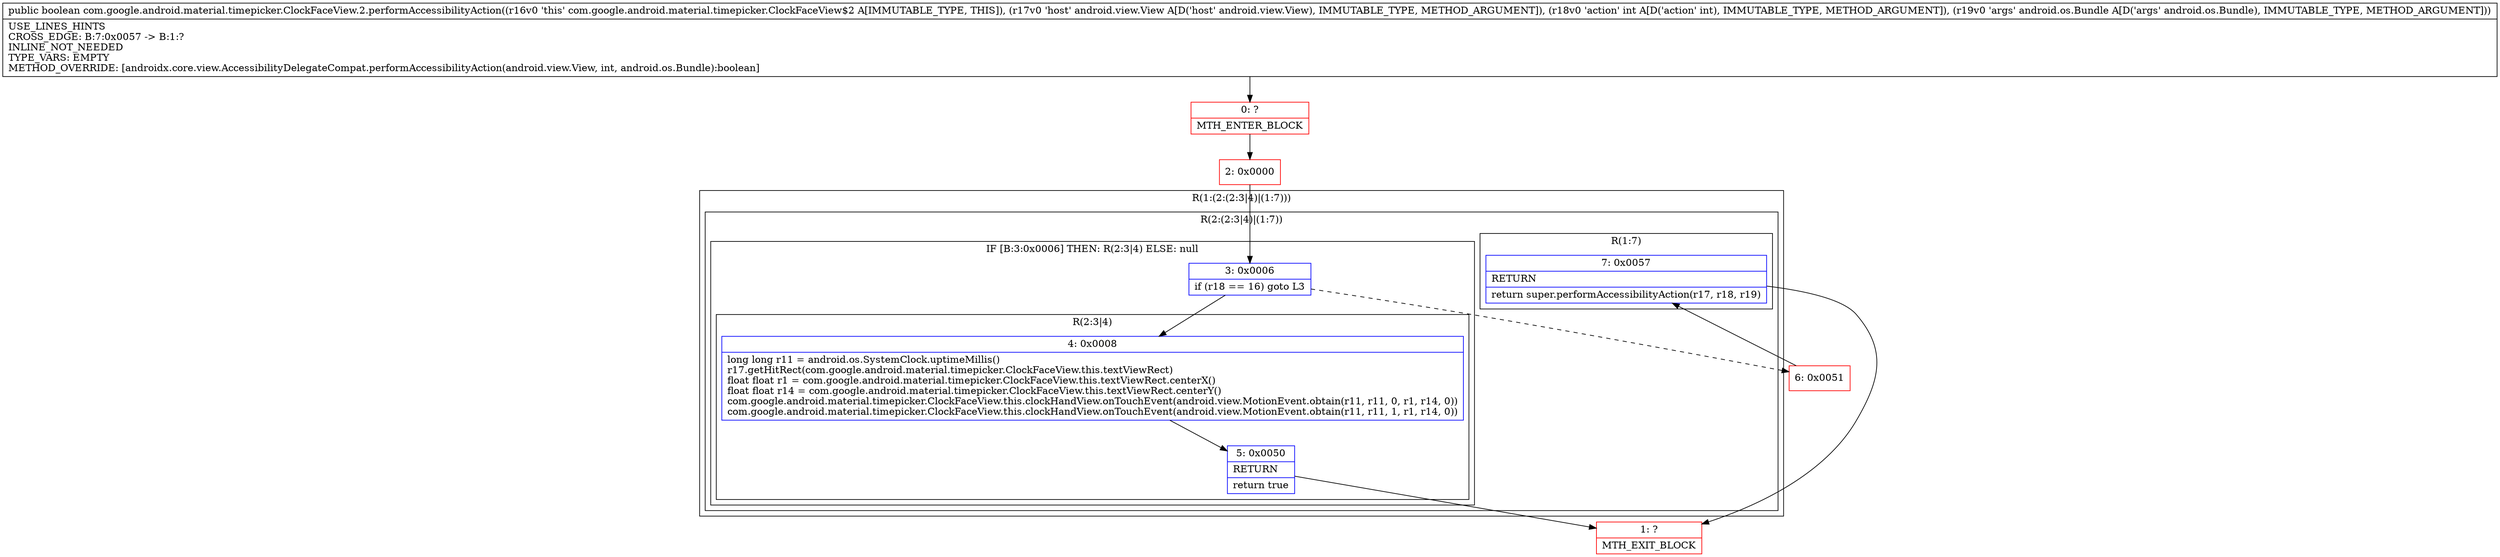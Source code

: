 digraph "CFG forcom.google.android.material.timepicker.ClockFaceView.2.performAccessibilityAction(Landroid\/view\/View;ILandroid\/os\/Bundle;)Z" {
subgraph cluster_Region_703793495 {
label = "R(1:(2:(2:3|4)|(1:7)))";
node [shape=record,color=blue];
subgraph cluster_Region_945147757 {
label = "R(2:(2:3|4)|(1:7))";
node [shape=record,color=blue];
subgraph cluster_IfRegion_1307415603 {
label = "IF [B:3:0x0006] THEN: R(2:3|4) ELSE: null";
node [shape=record,color=blue];
Node_3 [shape=record,label="{3\:\ 0x0006|if (r18 == 16) goto L3\l}"];
subgraph cluster_Region_1707892638 {
label = "R(2:3|4)";
node [shape=record,color=blue];
Node_4 [shape=record,label="{4\:\ 0x0008|long long r11 = android.os.SystemClock.uptimeMillis()\lr17.getHitRect(com.google.android.material.timepicker.ClockFaceView.this.textViewRect)\lfloat float r1 = com.google.android.material.timepicker.ClockFaceView.this.textViewRect.centerX()\lfloat float r14 = com.google.android.material.timepicker.ClockFaceView.this.textViewRect.centerY()\lcom.google.android.material.timepicker.ClockFaceView.this.clockHandView.onTouchEvent(android.view.MotionEvent.obtain(r11, r11, 0, r1, r14, 0))\lcom.google.android.material.timepicker.ClockFaceView.this.clockHandView.onTouchEvent(android.view.MotionEvent.obtain(r11, r11, 1, r1, r14, 0))\l}"];
Node_5 [shape=record,label="{5\:\ 0x0050|RETURN\l|return true\l}"];
}
}
subgraph cluster_Region_1268842031 {
label = "R(1:7)";
node [shape=record,color=blue];
Node_7 [shape=record,label="{7\:\ 0x0057|RETURN\l|return super.performAccessibilityAction(r17, r18, r19)\l}"];
}
}
}
Node_0 [shape=record,color=red,label="{0\:\ ?|MTH_ENTER_BLOCK\l}"];
Node_2 [shape=record,color=red,label="{2\:\ 0x0000}"];
Node_1 [shape=record,color=red,label="{1\:\ ?|MTH_EXIT_BLOCK\l}"];
Node_6 [shape=record,color=red,label="{6\:\ 0x0051}"];
MethodNode[shape=record,label="{public boolean com.google.android.material.timepicker.ClockFaceView.2.performAccessibilityAction((r16v0 'this' com.google.android.material.timepicker.ClockFaceView$2 A[IMMUTABLE_TYPE, THIS]), (r17v0 'host' android.view.View A[D('host' android.view.View), IMMUTABLE_TYPE, METHOD_ARGUMENT]), (r18v0 'action' int A[D('action' int), IMMUTABLE_TYPE, METHOD_ARGUMENT]), (r19v0 'args' android.os.Bundle A[D('args' android.os.Bundle), IMMUTABLE_TYPE, METHOD_ARGUMENT]))  | USE_LINES_HINTS\lCROSS_EDGE: B:7:0x0057 \-\> B:1:?\lINLINE_NOT_NEEDED\lTYPE_VARS: EMPTY\lMETHOD_OVERRIDE: [androidx.core.view.AccessibilityDelegateCompat.performAccessibilityAction(android.view.View, int, android.os.Bundle):boolean]\l}"];
MethodNode -> Node_0;Node_3 -> Node_4;
Node_3 -> Node_6[style=dashed];
Node_4 -> Node_5;
Node_5 -> Node_1;
Node_7 -> Node_1;
Node_0 -> Node_2;
Node_2 -> Node_3;
Node_6 -> Node_7;
}

